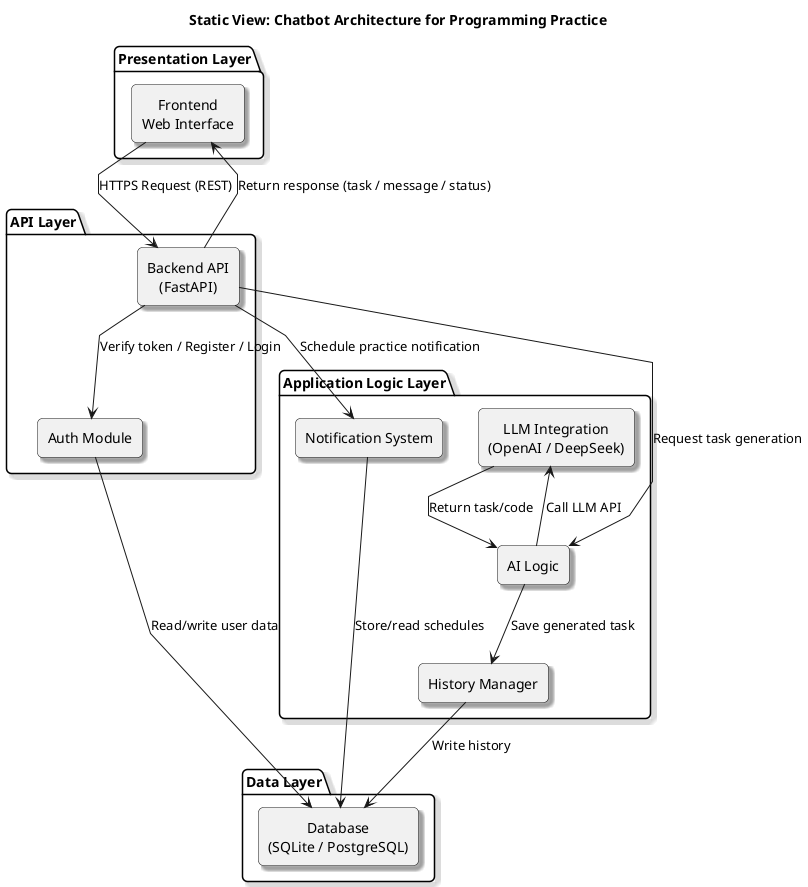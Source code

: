 @startuml
title Static View: Chatbot Architecture for Programming Practice

skinparam componentStyle rectangle
skinparam shadowing true
skinparam linetype polyline
skinparam roundCorner 10
skinparam defaultTextAlignment center
skinparam packageTitleAlignment left

' Presentation Layer
package "Presentation Layer" {
    [Frontend\nWeb Interface]
}

' API Layer
package "API Layer" {
    [Backend API\n(FastAPI)]
    [Auth Module]
}

' Application Logic Layer
package "Application Logic Layer" {
    [LLM Integration\n(OpenAI / DeepSeek)]
    [AI Logic]
    [Notification System]
    [History Manager]
}

' Data Layer
package "Data Layer" {
    database [Database\n(SQLite / PostgreSQL)]
}

' Communication arrows
[Frontend\nWeb Interface] --> [Backend API\n(FastAPI)] : HTTPS Request (REST)
[Backend API\n(FastAPI)] --> [Auth Module] : Verify token / Register / Login
[Auth Module] --> [Database\n(SQLite / PostgreSQL)] : Read/write user data

[Backend API\n(FastAPI)] --> [AI Logic] : Request task generation
[AI Logic] --> [LLM Integration\n(OpenAI / DeepSeek)] : Call LLM API
[LLM Integration\n(OpenAI / DeepSeek)] --> [AI Logic] : Return task/code

[AI Logic] --> [History Manager] : Save generated task
[History Manager] --> [Database\n(SQLite / PostgreSQL)] : Write history

[Backend API\n(FastAPI)] --> [Notification System] : Schedule practice notification
[Notification System] --> [Database\n(SQLite / PostgreSQL)] : Store/read schedules

[Frontend\nWeb Interface] <-- [Backend API\n(FastAPI)] : Return response (task / message / status)
